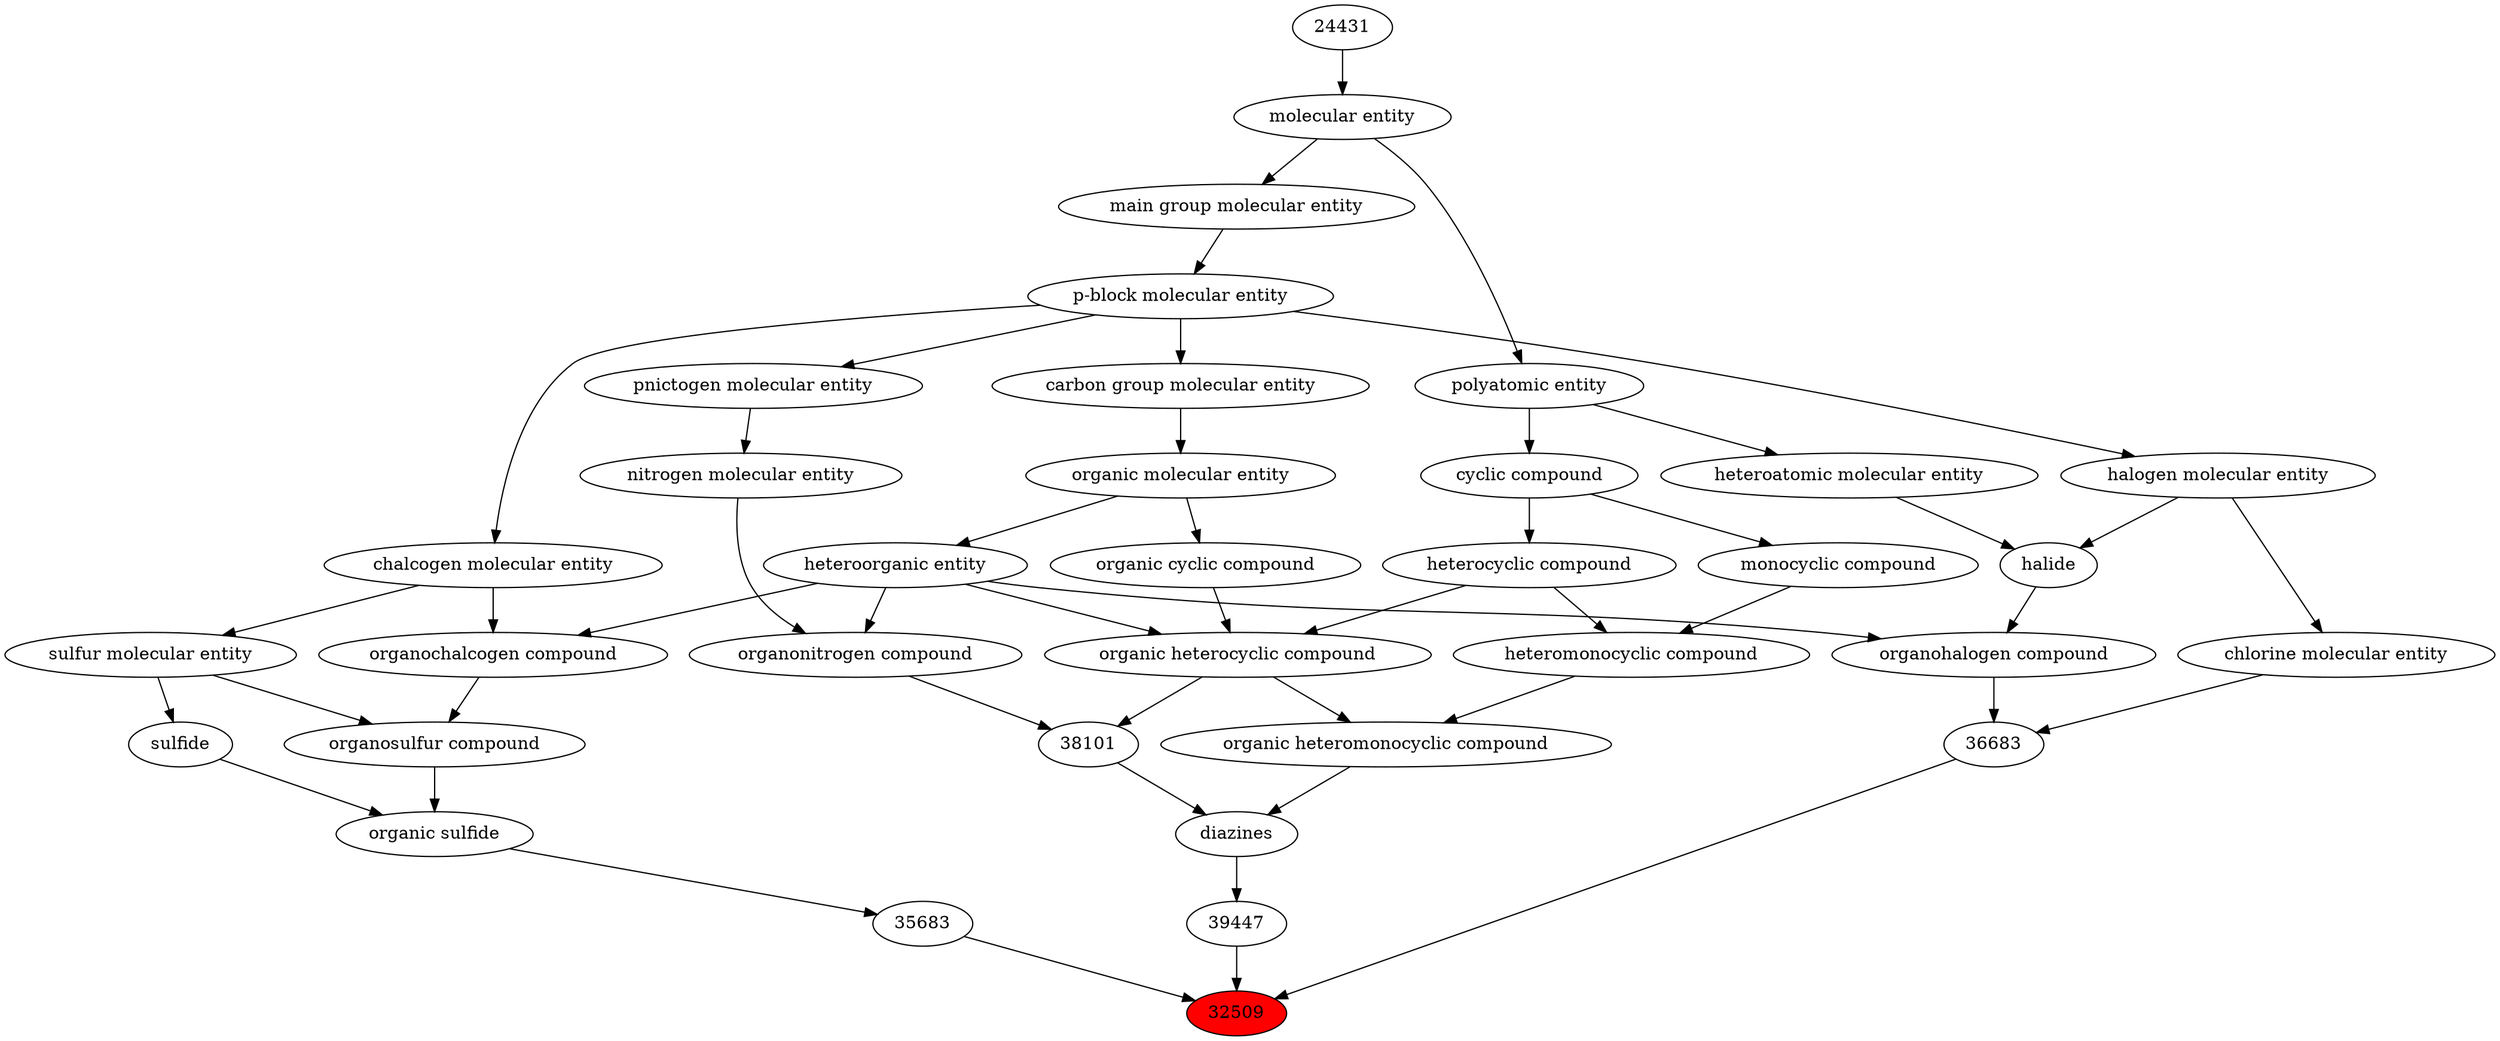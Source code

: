 digraph tree{ 
32509 [label="32509" fillcolor=red style=filled]
35683 -> 32509
39447 -> 32509
36683 -> 32509
35683 [label="35683"]
16385 -> 35683
39447 [label="39447"]
38313 -> 39447
36683 [label="36683"]
36684 -> 36683
23117 -> 36683
16385 [label="organic sulfide"]
33261 -> 16385
26822 -> 16385
38313 [label="diazines"]
25693 -> 38313
38101 -> 38313
36684 [label="organohalogen compound"]
33285 -> 36684
37578 -> 36684
23117 [label="chlorine molecular entity"]
24471 -> 23117
33261 [label="organosulfur compound"]
36962 -> 33261
26835 -> 33261
26822 [label="sulfide"]
26835 -> 26822
25693 [label="organic heteromonocyclic compound"]
33670 -> 25693
24532 -> 25693
38101 [label="38101"]
24532 -> 38101
35352 -> 38101
33285 [label="heteroorganic entity"]
50860 -> 33285
37578 [label="halide"]
24471 -> 37578
37577 -> 37578
24471 [label="halogen molecular entity"]
33675 -> 24471
36962 [label="organochalcogen compound"]
33285 -> 36962
33304 -> 36962
26835 [label="sulfur molecular entity"]
33304 -> 26835
33670 [label="heteromonocyclic compound"]
5686 -> 33670
33661 -> 33670
24532 [label="organic heterocyclic compound"]
33285 -> 24532
33832 -> 24532
5686 -> 24532
35352 [label="organonitrogen compound"]
51143 -> 35352
33285 -> 35352
50860 [label="organic molecular entity"]
33582 -> 50860
37577 [label="heteroatomic molecular entity"]
36357 -> 37577
33675 [label="p-block molecular entity"]
33579 -> 33675
33304 [label="chalcogen molecular entity"]
33675 -> 33304
5686 [label="heterocyclic compound"]
33595 -> 5686
33661 [label="monocyclic compound"]
33595 -> 33661
33832 [label="organic cyclic compound"]
50860 -> 33832
51143 [label="nitrogen molecular entity"]
33302 -> 51143
33582 [label="carbon group molecular entity"]
33675 -> 33582
36357 [label="polyatomic entity"]
23367 -> 36357
33579 [label="main group molecular entity"]
23367 -> 33579
33595 [label="cyclic compound"]
36357 -> 33595
33302 [label="pnictogen molecular entity"]
33675 -> 33302
23367 [label="molecular entity"]
24431 -> 23367
24431 [label="24431"]
}